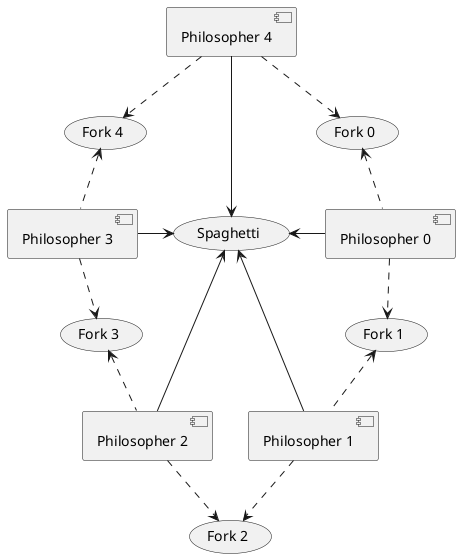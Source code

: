 @startuml
'figure 2: Dining Philosophers - Circular'
skinparam monochrome true
skinparam handwritten false
skinparam shadowing false

[Philosopher 0]
(Fork 0)

[Philosopher 1]
(Fork 1)

[Philosopher 2]
(Fork 2)

[Philosopher 3]
(Fork 3)

[Philosopher 4]
(Fork 4)

(Fork 0) <.. [Philosopher 0]
[Philosopher 0] .d.> (Fork 1)
[Philosopher 0] -l-> (Spaghetti)

(Fork 1) <.d. [Philosopher 1]
[Philosopher 1] .d.> (Fork 2)
[Philosopher 1] -l-> (Spaghetti)

(Fork 2) <.l. [Philosopher 2]
[Philosopher 2] .u.> (Fork 3)
[Philosopher 2] -u-> (Spaghetti)

(Fork 3) <.u. [Philosopher 3]
[Philosopher 3] .u.> (Fork 4)
[Philosopher 3] -r-> (Spaghetti)

(Fork 4) <.u. [Philosopher 4]
[Philosopher 4] .d.> (Fork 0)
[Philosopher 4] -r-> (Spaghetti)

@enduml
